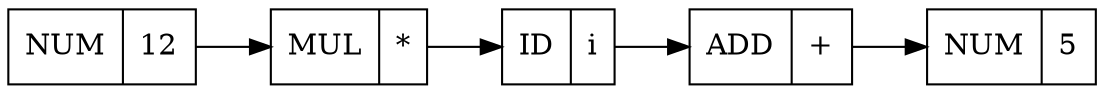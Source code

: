 digraph G {
  rankdir=LR;
  node [shape=record];
  token1 [label="{NUM|12}"];
  token2 [label="{MUL|*}"];
  token3 [label="{ID|i}"];
  token4 [label="{ADD|+}"];
  token5 [label="{NUM|5}"];
  token1 -> token2 -> token3 -> token4 -> token5
}
